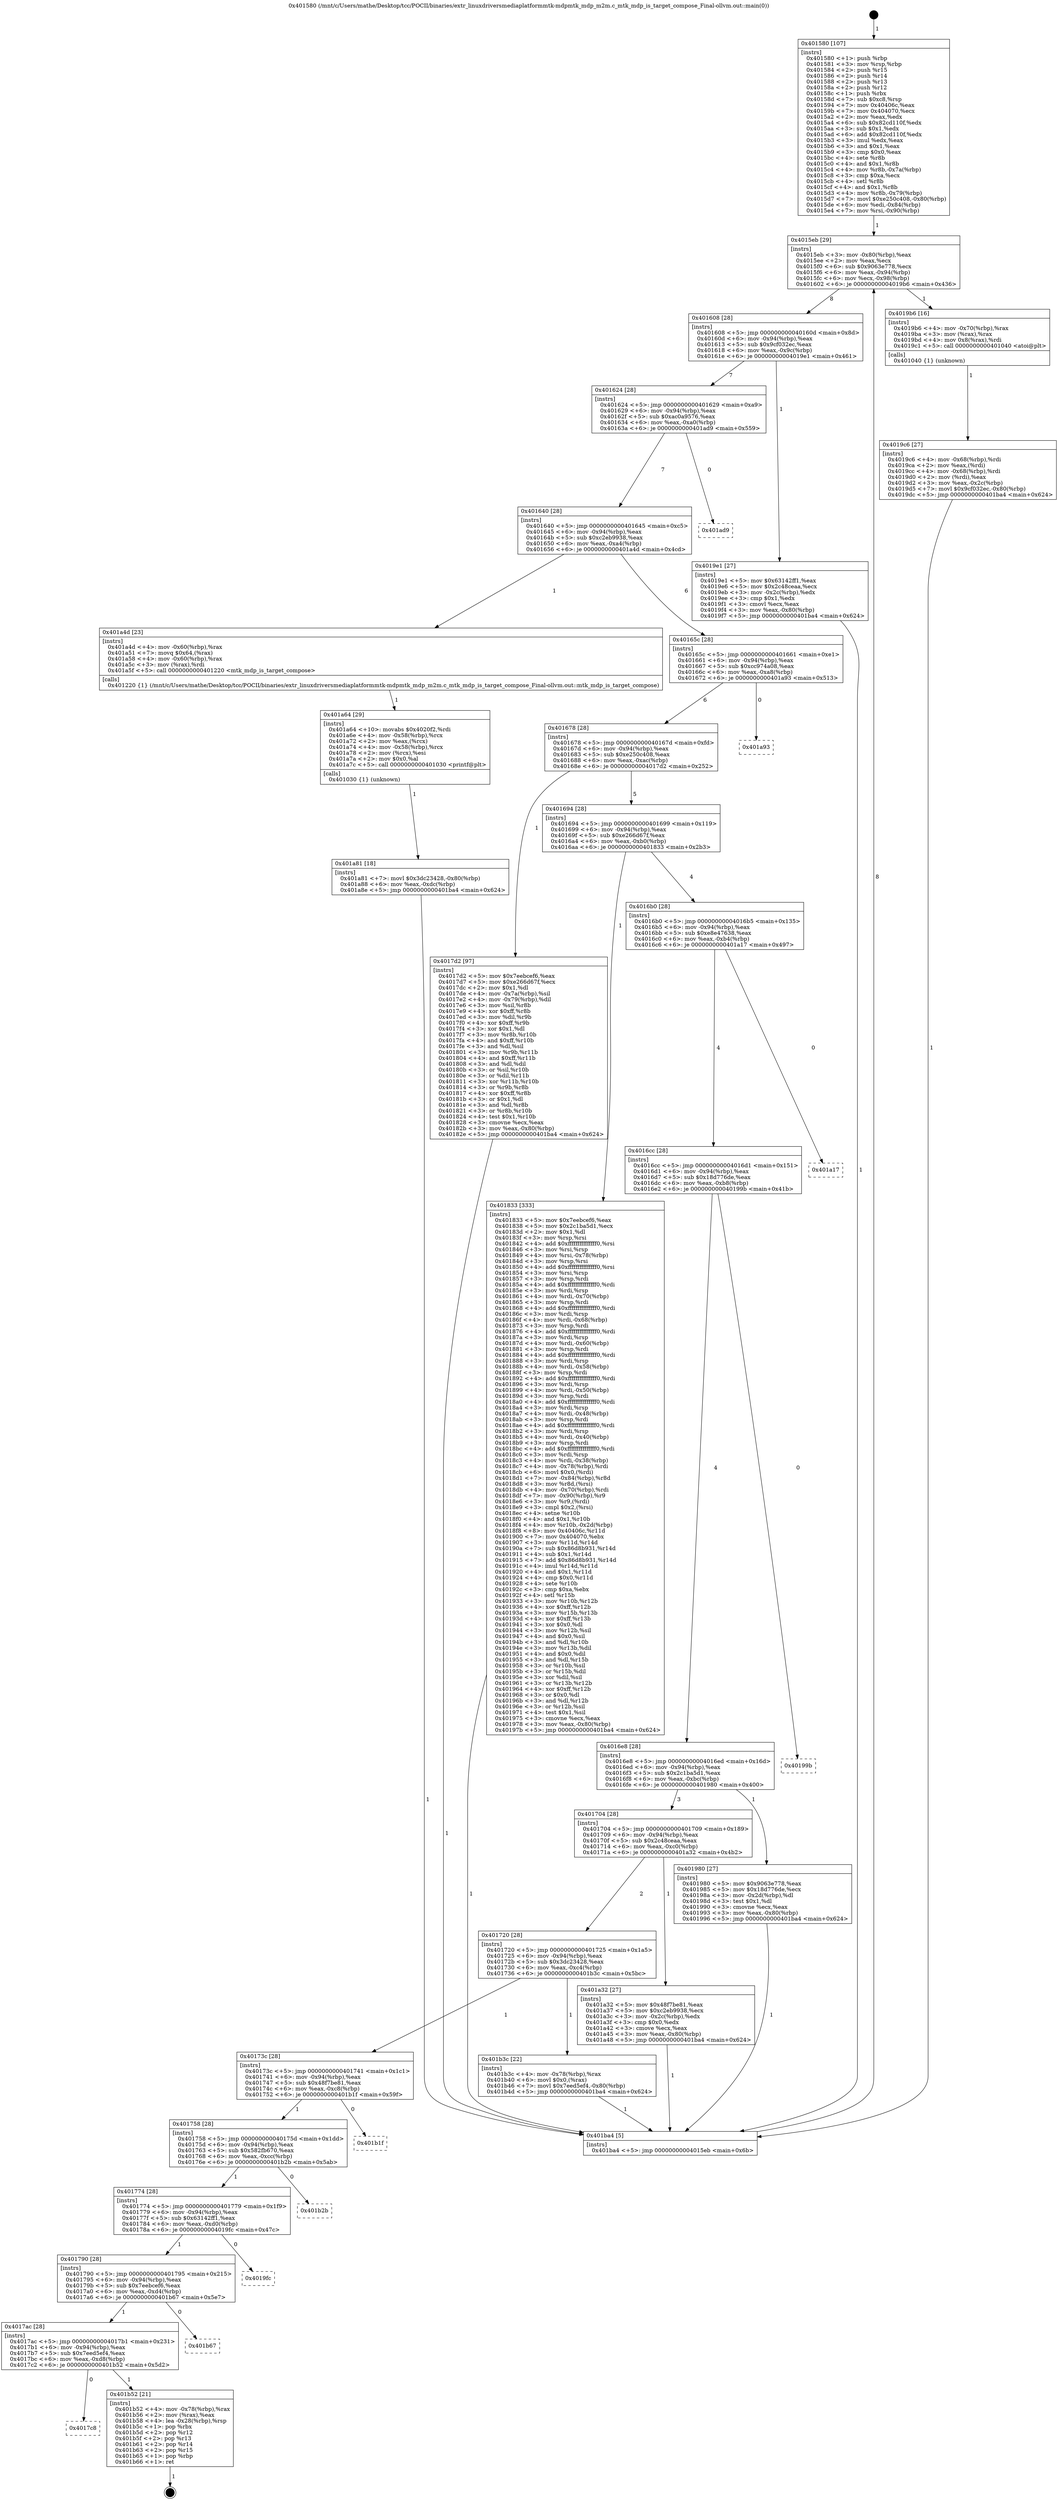 digraph "0x401580" {
  label = "0x401580 (/mnt/c/Users/mathe/Desktop/tcc/POCII/binaries/extr_linuxdriversmediaplatformmtk-mdpmtk_mdp_m2m.c_mtk_mdp_is_target_compose_Final-ollvm.out::main(0))"
  labelloc = "t"
  node[shape=record]

  Entry [label="",width=0.3,height=0.3,shape=circle,fillcolor=black,style=filled]
  "0x4015eb" [label="{
     0x4015eb [29]\l
     | [instrs]\l
     &nbsp;&nbsp;0x4015eb \<+3\>: mov -0x80(%rbp),%eax\l
     &nbsp;&nbsp;0x4015ee \<+2\>: mov %eax,%ecx\l
     &nbsp;&nbsp;0x4015f0 \<+6\>: sub $0x9063e778,%ecx\l
     &nbsp;&nbsp;0x4015f6 \<+6\>: mov %eax,-0x94(%rbp)\l
     &nbsp;&nbsp;0x4015fc \<+6\>: mov %ecx,-0x98(%rbp)\l
     &nbsp;&nbsp;0x401602 \<+6\>: je 00000000004019b6 \<main+0x436\>\l
  }"]
  "0x4019b6" [label="{
     0x4019b6 [16]\l
     | [instrs]\l
     &nbsp;&nbsp;0x4019b6 \<+4\>: mov -0x70(%rbp),%rax\l
     &nbsp;&nbsp;0x4019ba \<+3\>: mov (%rax),%rax\l
     &nbsp;&nbsp;0x4019bd \<+4\>: mov 0x8(%rax),%rdi\l
     &nbsp;&nbsp;0x4019c1 \<+5\>: call 0000000000401040 \<atoi@plt\>\l
     | [calls]\l
     &nbsp;&nbsp;0x401040 \{1\} (unknown)\l
  }"]
  "0x401608" [label="{
     0x401608 [28]\l
     | [instrs]\l
     &nbsp;&nbsp;0x401608 \<+5\>: jmp 000000000040160d \<main+0x8d\>\l
     &nbsp;&nbsp;0x40160d \<+6\>: mov -0x94(%rbp),%eax\l
     &nbsp;&nbsp;0x401613 \<+5\>: sub $0x9cf032ec,%eax\l
     &nbsp;&nbsp;0x401618 \<+6\>: mov %eax,-0x9c(%rbp)\l
     &nbsp;&nbsp;0x40161e \<+6\>: je 00000000004019e1 \<main+0x461\>\l
  }"]
  Exit [label="",width=0.3,height=0.3,shape=circle,fillcolor=black,style=filled,peripheries=2]
  "0x4019e1" [label="{
     0x4019e1 [27]\l
     | [instrs]\l
     &nbsp;&nbsp;0x4019e1 \<+5\>: mov $0x63142ff1,%eax\l
     &nbsp;&nbsp;0x4019e6 \<+5\>: mov $0x2c48ceaa,%ecx\l
     &nbsp;&nbsp;0x4019eb \<+3\>: mov -0x2c(%rbp),%edx\l
     &nbsp;&nbsp;0x4019ee \<+3\>: cmp $0x1,%edx\l
     &nbsp;&nbsp;0x4019f1 \<+3\>: cmovl %ecx,%eax\l
     &nbsp;&nbsp;0x4019f4 \<+3\>: mov %eax,-0x80(%rbp)\l
     &nbsp;&nbsp;0x4019f7 \<+5\>: jmp 0000000000401ba4 \<main+0x624\>\l
  }"]
  "0x401624" [label="{
     0x401624 [28]\l
     | [instrs]\l
     &nbsp;&nbsp;0x401624 \<+5\>: jmp 0000000000401629 \<main+0xa9\>\l
     &nbsp;&nbsp;0x401629 \<+6\>: mov -0x94(%rbp),%eax\l
     &nbsp;&nbsp;0x40162f \<+5\>: sub $0xac0a9576,%eax\l
     &nbsp;&nbsp;0x401634 \<+6\>: mov %eax,-0xa0(%rbp)\l
     &nbsp;&nbsp;0x40163a \<+6\>: je 0000000000401ad9 \<main+0x559\>\l
  }"]
  "0x4017c8" [label="{
     0x4017c8\l
  }", style=dashed]
  "0x401ad9" [label="{
     0x401ad9\l
  }", style=dashed]
  "0x401640" [label="{
     0x401640 [28]\l
     | [instrs]\l
     &nbsp;&nbsp;0x401640 \<+5\>: jmp 0000000000401645 \<main+0xc5\>\l
     &nbsp;&nbsp;0x401645 \<+6\>: mov -0x94(%rbp),%eax\l
     &nbsp;&nbsp;0x40164b \<+5\>: sub $0xc2eb9938,%eax\l
     &nbsp;&nbsp;0x401650 \<+6\>: mov %eax,-0xa4(%rbp)\l
     &nbsp;&nbsp;0x401656 \<+6\>: je 0000000000401a4d \<main+0x4cd\>\l
  }"]
  "0x401b52" [label="{
     0x401b52 [21]\l
     | [instrs]\l
     &nbsp;&nbsp;0x401b52 \<+4\>: mov -0x78(%rbp),%rax\l
     &nbsp;&nbsp;0x401b56 \<+2\>: mov (%rax),%eax\l
     &nbsp;&nbsp;0x401b58 \<+4\>: lea -0x28(%rbp),%rsp\l
     &nbsp;&nbsp;0x401b5c \<+1\>: pop %rbx\l
     &nbsp;&nbsp;0x401b5d \<+2\>: pop %r12\l
     &nbsp;&nbsp;0x401b5f \<+2\>: pop %r13\l
     &nbsp;&nbsp;0x401b61 \<+2\>: pop %r14\l
     &nbsp;&nbsp;0x401b63 \<+2\>: pop %r15\l
     &nbsp;&nbsp;0x401b65 \<+1\>: pop %rbp\l
     &nbsp;&nbsp;0x401b66 \<+1\>: ret\l
  }"]
  "0x401a4d" [label="{
     0x401a4d [23]\l
     | [instrs]\l
     &nbsp;&nbsp;0x401a4d \<+4\>: mov -0x60(%rbp),%rax\l
     &nbsp;&nbsp;0x401a51 \<+7\>: movq $0x64,(%rax)\l
     &nbsp;&nbsp;0x401a58 \<+4\>: mov -0x60(%rbp),%rax\l
     &nbsp;&nbsp;0x401a5c \<+3\>: mov (%rax),%rdi\l
     &nbsp;&nbsp;0x401a5f \<+5\>: call 0000000000401220 \<mtk_mdp_is_target_compose\>\l
     | [calls]\l
     &nbsp;&nbsp;0x401220 \{1\} (/mnt/c/Users/mathe/Desktop/tcc/POCII/binaries/extr_linuxdriversmediaplatformmtk-mdpmtk_mdp_m2m.c_mtk_mdp_is_target_compose_Final-ollvm.out::mtk_mdp_is_target_compose)\l
  }"]
  "0x40165c" [label="{
     0x40165c [28]\l
     | [instrs]\l
     &nbsp;&nbsp;0x40165c \<+5\>: jmp 0000000000401661 \<main+0xe1\>\l
     &nbsp;&nbsp;0x401661 \<+6\>: mov -0x94(%rbp),%eax\l
     &nbsp;&nbsp;0x401667 \<+5\>: sub $0xcc974a08,%eax\l
     &nbsp;&nbsp;0x40166c \<+6\>: mov %eax,-0xa8(%rbp)\l
     &nbsp;&nbsp;0x401672 \<+6\>: je 0000000000401a93 \<main+0x513\>\l
  }"]
  "0x4017ac" [label="{
     0x4017ac [28]\l
     | [instrs]\l
     &nbsp;&nbsp;0x4017ac \<+5\>: jmp 00000000004017b1 \<main+0x231\>\l
     &nbsp;&nbsp;0x4017b1 \<+6\>: mov -0x94(%rbp),%eax\l
     &nbsp;&nbsp;0x4017b7 \<+5\>: sub $0x7eed5ef4,%eax\l
     &nbsp;&nbsp;0x4017bc \<+6\>: mov %eax,-0xd8(%rbp)\l
     &nbsp;&nbsp;0x4017c2 \<+6\>: je 0000000000401b52 \<main+0x5d2\>\l
  }"]
  "0x401a93" [label="{
     0x401a93\l
  }", style=dashed]
  "0x401678" [label="{
     0x401678 [28]\l
     | [instrs]\l
     &nbsp;&nbsp;0x401678 \<+5\>: jmp 000000000040167d \<main+0xfd\>\l
     &nbsp;&nbsp;0x40167d \<+6\>: mov -0x94(%rbp),%eax\l
     &nbsp;&nbsp;0x401683 \<+5\>: sub $0xe250c408,%eax\l
     &nbsp;&nbsp;0x401688 \<+6\>: mov %eax,-0xac(%rbp)\l
     &nbsp;&nbsp;0x40168e \<+6\>: je 00000000004017d2 \<main+0x252\>\l
  }"]
  "0x401b67" [label="{
     0x401b67\l
  }", style=dashed]
  "0x4017d2" [label="{
     0x4017d2 [97]\l
     | [instrs]\l
     &nbsp;&nbsp;0x4017d2 \<+5\>: mov $0x7eebcef6,%eax\l
     &nbsp;&nbsp;0x4017d7 \<+5\>: mov $0xe266d67f,%ecx\l
     &nbsp;&nbsp;0x4017dc \<+2\>: mov $0x1,%dl\l
     &nbsp;&nbsp;0x4017de \<+4\>: mov -0x7a(%rbp),%sil\l
     &nbsp;&nbsp;0x4017e2 \<+4\>: mov -0x79(%rbp),%dil\l
     &nbsp;&nbsp;0x4017e6 \<+3\>: mov %sil,%r8b\l
     &nbsp;&nbsp;0x4017e9 \<+4\>: xor $0xff,%r8b\l
     &nbsp;&nbsp;0x4017ed \<+3\>: mov %dil,%r9b\l
     &nbsp;&nbsp;0x4017f0 \<+4\>: xor $0xff,%r9b\l
     &nbsp;&nbsp;0x4017f4 \<+3\>: xor $0x1,%dl\l
     &nbsp;&nbsp;0x4017f7 \<+3\>: mov %r8b,%r10b\l
     &nbsp;&nbsp;0x4017fa \<+4\>: and $0xff,%r10b\l
     &nbsp;&nbsp;0x4017fe \<+3\>: and %dl,%sil\l
     &nbsp;&nbsp;0x401801 \<+3\>: mov %r9b,%r11b\l
     &nbsp;&nbsp;0x401804 \<+4\>: and $0xff,%r11b\l
     &nbsp;&nbsp;0x401808 \<+3\>: and %dl,%dil\l
     &nbsp;&nbsp;0x40180b \<+3\>: or %sil,%r10b\l
     &nbsp;&nbsp;0x40180e \<+3\>: or %dil,%r11b\l
     &nbsp;&nbsp;0x401811 \<+3\>: xor %r11b,%r10b\l
     &nbsp;&nbsp;0x401814 \<+3\>: or %r9b,%r8b\l
     &nbsp;&nbsp;0x401817 \<+4\>: xor $0xff,%r8b\l
     &nbsp;&nbsp;0x40181b \<+3\>: or $0x1,%dl\l
     &nbsp;&nbsp;0x40181e \<+3\>: and %dl,%r8b\l
     &nbsp;&nbsp;0x401821 \<+3\>: or %r8b,%r10b\l
     &nbsp;&nbsp;0x401824 \<+4\>: test $0x1,%r10b\l
     &nbsp;&nbsp;0x401828 \<+3\>: cmovne %ecx,%eax\l
     &nbsp;&nbsp;0x40182b \<+3\>: mov %eax,-0x80(%rbp)\l
     &nbsp;&nbsp;0x40182e \<+5\>: jmp 0000000000401ba4 \<main+0x624\>\l
  }"]
  "0x401694" [label="{
     0x401694 [28]\l
     | [instrs]\l
     &nbsp;&nbsp;0x401694 \<+5\>: jmp 0000000000401699 \<main+0x119\>\l
     &nbsp;&nbsp;0x401699 \<+6\>: mov -0x94(%rbp),%eax\l
     &nbsp;&nbsp;0x40169f \<+5\>: sub $0xe266d67f,%eax\l
     &nbsp;&nbsp;0x4016a4 \<+6\>: mov %eax,-0xb0(%rbp)\l
     &nbsp;&nbsp;0x4016aa \<+6\>: je 0000000000401833 \<main+0x2b3\>\l
  }"]
  "0x401ba4" [label="{
     0x401ba4 [5]\l
     | [instrs]\l
     &nbsp;&nbsp;0x401ba4 \<+5\>: jmp 00000000004015eb \<main+0x6b\>\l
  }"]
  "0x401580" [label="{
     0x401580 [107]\l
     | [instrs]\l
     &nbsp;&nbsp;0x401580 \<+1\>: push %rbp\l
     &nbsp;&nbsp;0x401581 \<+3\>: mov %rsp,%rbp\l
     &nbsp;&nbsp;0x401584 \<+2\>: push %r15\l
     &nbsp;&nbsp;0x401586 \<+2\>: push %r14\l
     &nbsp;&nbsp;0x401588 \<+2\>: push %r13\l
     &nbsp;&nbsp;0x40158a \<+2\>: push %r12\l
     &nbsp;&nbsp;0x40158c \<+1\>: push %rbx\l
     &nbsp;&nbsp;0x40158d \<+7\>: sub $0xc8,%rsp\l
     &nbsp;&nbsp;0x401594 \<+7\>: mov 0x40406c,%eax\l
     &nbsp;&nbsp;0x40159b \<+7\>: mov 0x404070,%ecx\l
     &nbsp;&nbsp;0x4015a2 \<+2\>: mov %eax,%edx\l
     &nbsp;&nbsp;0x4015a4 \<+6\>: sub $0x82cd110f,%edx\l
     &nbsp;&nbsp;0x4015aa \<+3\>: sub $0x1,%edx\l
     &nbsp;&nbsp;0x4015ad \<+6\>: add $0x82cd110f,%edx\l
     &nbsp;&nbsp;0x4015b3 \<+3\>: imul %edx,%eax\l
     &nbsp;&nbsp;0x4015b6 \<+3\>: and $0x1,%eax\l
     &nbsp;&nbsp;0x4015b9 \<+3\>: cmp $0x0,%eax\l
     &nbsp;&nbsp;0x4015bc \<+4\>: sete %r8b\l
     &nbsp;&nbsp;0x4015c0 \<+4\>: and $0x1,%r8b\l
     &nbsp;&nbsp;0x4015c4 \<+4\>: mov %r8b,-0x7a(%rbp)\l
     &nbsp;&nbsp;0x4015c8 \<+3\>: cmp $0xa,%ecx\l
     &nbsp;&nbsp;0x4015cb \<+4\>: setl %r8b\l
     &nbsp;&nbsp;0x4015cf \<+4\>: and $0x1,%r8b\l
     &nbsp;&nbsp;0x4015d3 \<+4\>: mov %r8b,-0x79(%rbp)\l
     &nbsp;&nbsp;0x4015d7 \<+7\>: movl $0xe250c408,-0x80(%rbp)\l
     &nbsp;&nbsp;0x4015de \<+6\>: mov %edi,-0x84(%rbp)\l
     &nbsp;&nbsp;0x4015e4 \<+7\>: mov %rsi,-0x90(%rbp)\l
  }"]
  "0x401790" [label="{
     0x401790 [28]\l
     | [instrs]\l
     &nbsp;&nbsp;0x401790 \<+5\>: jmp 0000000000401795 \<main+0x215\>\l
     &nbsp;&nbsp;0x401795 \<+6\>: mov -0x94(%rbp),%eax\l
     &nbsp;&nbsp;0x40179b \<+5\>: sub $0x7eebcef6,%eax\l
     &nbsp;&nbsp;0x4017a0 \<+6\>: mov %eax,-0xd4(%rbp)\l
     &nbsp;&nbsp;0x4017a6 \<+6\>: je 0000000000401b67 \<main+0x5e7\>\l
  }"]
  "0x401833" [label="{
     0x401833 [333]\l
     | [instrs]\l
     &nbsp;&nbsp;0x401833 \<+5\>: mov $0x7eebcef6,%eax\l
     &nbsp;&nbsp;0x401838 \<+5\>: mov $0x2c1ba5d1,%ecx\l
     &nbsp;&nbsp;0x40183d \<+2\>: mov $0x1,%dl\l
     &nbsp;&nbsp;0x40183f \<+3\>: mov %rsp,%rsi\l
     &nbsp;&nbsp;0x401842 \<+4\>: add $0xfffffffffffffff0,%rsi\l
     &nbsp;&nbsp;0x401846 \<+3\>: mov %rsi,%rsp\l
     &nbsp;&nbsp;0x401849 \<+4\>: mov %rsi,-0x78(%rbp)\l
     &nbsp;&nbsp;0x40184d \<+3\>: mov %rsp,%rsi\l
     &nbsp;&nbsp;0x401850 \<+4\>: add $0xfffffffffffffff0,%rsi\l
     &nbsp;&nbsp;0x401854 \<+3\>: mov %rsi,%rsp\l
     &nbsp;&nbsp;0x401857 \<+3\>: mov %rsp,%rdi\l
     &nbsp;&nbsp;0x40185a \<+4\>: add $0xfffffffffffffff0,%rdi\l
     &nbsp;&nbsp;0x40185e \<+3\>: mov %rdi,%rsp\l
     &nbsp;&nbsp;0x401861 \<+4\>: mov %rdi,-0x70(%rbp)\l
     &nbsp;&nbsp;0x401865 \<+3\>: mov %rsp,%rdi\l
     &nbsp;&nbsp;0x401868 \<+4\>: add $0xfffffffffffffff0,%rdi\l
     &nbsp;&nbsp;0x40186c \<+3\>: mov %rdi,%rsp\l
     &nbsp;&nbsp;0x40186f \<+4\>: mov %rdi,-0x68(%rbp)\l
     &nbsp;&nbsp;0x401873 \<+3\>: mov %rsp,%rdi\l
     &nbsp;&nbsp;0x401876 \<+4\>: add $0xfffffffffffffff0,%rdi\l
     &nbsp;&nbsp;0x40187a \<+3\>: mov %rdi,%rsp\l
     &nbsp;&nbsp;0x40187d \<+4\>: mov %rdi,-0x60(%rbp)\l
     &nbsp;&nbsp;0x401881 \<+3\>: mov %rsp,%rdi\l
     &nbsp;&nbsp;0x401884 \<+4\>: add $0xfffffffffffffff0,%rdi\l
     &nbsp;&nbsp;0x401888 \<+3\>: mov %rdi,%rsp\l
     &nbsp;&nbsp;0x40188b \<+4\>: mov %rdi,-0x58(%rbp)\l
     &nbsp;&nbsp;0x40188f \<+3\>: mov %rsp,%rdi\l
     &nbsp;&nbsp;0x401892 \<+4\>: add $0xfffffffffffffff0,%rdi\l
     &nbsp;&nbsp;0x401896 \<+3\>: mov %rdi,%rsp\l
     &nbsp;&nbsp;0x401899 \<+4\>: mov %rdi,-0x50(%rbp)\l
     &nbsp;&nbsp;0x40189d \<+3\>: mov %rsp,%rdi\l
     &nbsp;&nbsp;0x4018a0 \<+4\>: add $0xfffffffffffffff0,%rdi\l
     &nbsp;&nbsp;0x4018a4 \<+3\>: mov %rdi,%rsp\l
     &nbsp;&nbsp;0x4018a7 \<+4\>: mov %rdi,-0x48(%rbp)\l
     &nbsp;&nbsp;0x4018ab \<+3\>: mov %rsp,%rdi\l
     &nbsp;&nbsp;0x4018ae \<+4\>: add $0xfffffffffffffff0,%rdi\l
     &nbsp;&nbsp;0x4018b2 \<+3\>: mov %rdi,%rsp\l
     &nbsp;&nbsp;0x4018b5 \<+4\>: mov %rdi,-0x40(%rbp)\l
     &nbsp;&nbsp;0x4018b9 \<+3\>: mov %rsp,%rdi\l
     &nbsp;&nbsp;0x4018bc \<+4\>: add $0xfffffffffffffff0,%rdi\l
     &nbsp;&nbsp;0x4018c0 \<+3\>: mov %rdi,%rsp\l
     &nbsp;&nbsp;0x4018c3 \<+4\>: mov %rdi,-0x38(%rbp)\l
     &nbsp;&nbsp;0x4018c7 \<+4\>: mov -0x78(%rbp),%rdi\l
     &nbsp;&nbsp;0x4018cb \<+6\>: movl $0x0,(%rdi)\l
     &nbsp;&nbsp;0x4018d1 \<+7\>: mov -0x84(%rbp),%r8d\l
     &nbsp;&nbsp;0x4018d8 \<+3\>: mov %r8d,(%rsi)\l
     &nbsp;&nbsp;0x4018db \<+4\>: mov -0x70(%rbp),%rdi\l
     &nbsp;&nbsp;0x4018df \<+7\>: mov -0x90(%rbp),%r9\l
     &nbsp;&nbsp;0x4018e6 \<+3\>: mov %r9,(%rdi)\l
     &nbsp;&nbsp;0x4018e9 \<+3\>: cmpl $0x2,(%rsi)\l
     &nbsp;&nbsp;0x4018ec \<+4\>: setne %r10b\l
     &nbsp;&nbsp;0x4018f0 \<+4\>: and $0x1,%r10b\l
     &nbsp;&nbsp;0x4018f4 \<+4\>: mov %r10b,-0x2d(%rbp)\l
     &nbsp;&nbsp;0x4018f8 \<+8\>: mov 0x40406c,%r11d\l
     &nbsp;&nbsp;0x401900 \<+7\>: mov 0x404070,%ebx\l
     &nbsp;&nbsp;0x401907 \<+3\>: mov %r11d,%r14d\l
     &nbsp;&nbsp;0x40190a \<+7\>: sub $0x86d8b931,%r14d\l
     &nbsp;&nbsp;0x401911 \<+4\>: sub $0x1,%r14d\l
     &nbsp;&nbsp;0x401915 \<+7\>: add $0x86d8b931,%r14d\l
     &nbsp;&nbsp;0x40191c \<+4\>: imul %r14d,%r11d\l
     &nbsp;&nbsp;0x401920 \<+4\>: and $0x1,%r11d\l
     &nbsp;&nbsp;0x401924 \<+4\>: cmp $0x0,%r11d\l
     &nbsp;&nbsp;0x401928 \<+4\>: sete %r10b\l
     &nbsp;&nbsp;0x40192c \<+3\>: cmp $0xa,%ebx\l
     &nbsp;&nbsp;0x40192f \<+4\>: setl %r15b\l
     &nbsp;&nbsp;0x401933 \<+3\>: mov %r10b,%r12b\l
     &nbsp;&nbsp;0x401936 \<+4\>: xor $0xff,%r12b\l
     &nbsp;&nbsp;0x40193a \<+3\>: mov %r15b,%r13b\l
     &nbsp;&nbsp;0x40193d \<+4\>: xor $0xff,%r13b\l
     &nbsp;&nbsp;0x401941 \<+3\>: xor $0x0,%dl\l
     &nbsp;&nbsp;0x401944 \<+3\>: mov %r12b,%sil\l
     &nbsp;&nbsp;0x401947 \<+4\>: and $0x0,%sil\l
     &nbsp;&nbsp;0x40194b \<+3\>: and %dl,%r10b\l
     &nbsp;&nbsp;0x40194e \<+3\>: mov %r13b,%dil\l
     &nbsp;&nbsp;0x401951 \<+4\>: and $0x0,%dil\l
     &nbsp;&nbsp;0x401955 \<+3\>: and %dl,%r15b\l
     &nbsp;&nbsp;0x401958 \<+3\>: or %r10b,%sil\l
     &nbsp;&nbsp;0x40195b \<+3\>: or %r15b,%dil\l
     &nbsp;&nbsp;0x40195e \<+3\>: xor %dil,%sil\l
     &nbsp;&nbsp;0x401961 \<+3\>: or %r13b,%r12b\l
     &nbsp;&nbsp;0x401964 \<+4\>: xor $0xff,%r12b\l
     &nbsp;&nbsp;0x401968 \<+3\>: or $0x0,%dl\l
     &nbsp;&nbsp;0x40196b \<+3\>: and %dl,%r12b\l
     &nbsp;&nbsp;0x40196e \<+3\>: or %r12b,%sil\l
     &nbsp;&nbsp;0x401971 \<+4\>: test $0x1,%sil\l
     &nbsp;&nbsp;0x401975 \<+3\>: cmovne %ecx,%eax\l
     &nbsp;&nbsp;0x401978 \<+3\>: mov %eax,-0x80(%rbp)\l
     &nbsp;&nbsp;0x40197b \<+5\>: jmp 0000000000401ba4 \<main+0x624\>\l
  }"]
  "0x4016b0" [label="{
     0x4016b0 [28]\l
     | [instrs]\l
     &nbsp;&nbsp;0x4016b0 \<+5\>: jmp 00000000004016b5 \<main+0x135\>\l
     &nbsp;&nbsp;0x4016b5 \<+6\>: mov -0x94(%rbp),%eax\l
     &nbsp;&nbsp;0x4016bb \<+5\>: sub $0xe8e47638,%eax\l
     &nbsp;&nbsp;0x4016c0 \<+6\>: mov %eax,-0xb4(%rbp)\l
     &nbsp;&nbsp;0x4016c6 \<+6\>: je 0000000000401a17 \<main+0x497\>\l
  }"]
  "0x4019fc" [label="{
     0x4019fc\l
  }", style=dashed]
  "0x401774" [label="{
     0x401774 [28]\l
     | [instrs]\l
     &nbsp;&nbsp;0x401774 \<+5\>: jmp 0000000000401779 \<main+0x1f9\>\l
     &nbsp;&nbsp;0x401779 \<+6\>: mov -0x94(%rbp),%eax\l
     &nbsp;&nbsp;0x40177f \<+5\>: sub $0x63142ff1,%eax\l
     &nbsp;&nbsp;0x401784 \<+6\>: mov %eax,-0xd0(%rbp)\l
     &nbsp;&nbsp;0x40178a \<+6\>: je 00000000004019fc \<main+0x47c\>\l
  }"]
  "0x401a17" [label="{
     0x401a17\l
  }", style=dashed]
  "0x4016cc" [label="{
     0x4016cc [28]\l
     | [instrs]\l
     &nbsp;&nbsp;0x4016cc \<+5\>: jmp 00000000004016d1 \<main+0x151\>\l
     &nbsp;&nbsp;0x4016d1 \<+6\>: mov -0x94(%rbp),%eax\l
     &nbsp;&nbsp;0x4016d7 \<+5\>: sub $0x18d776de,%eax\l
     &nbsp;&nbsp;0x4016dc \<+6\>: mov %eax,-0xb8(%rbp)\l
     &nbsp;&nbsp;0x4016e2 \<+6\>: je 000000000040199b \<main+0x41b\>\l
  }"]
  "0x401b2b" [label="{
     0x401b2b\l
  }", style=dashed]
  "0x40199b" [label="{
     0x40199b\l
  }", style=dashed]
  "0x4016e8" [label="{
     0x4016e8 [28]\l
     | [instrs]\l
     &nbsp;&nbsp;0x4016e8 \<+5\>: jmp 00000000004016ed \<main+0x16d\>\l
     &nbsp;&nbsp;0x4016ed \<+6\>: mov -0x94(%rbp),%eax\l
     &nbsp;&nbsp;0x4016f3 \<+5\>: sub $0x2c1ba5d1,%eax\l
     &nbsp;&nbsp;0x4016f8 \<+6\>: mov %eax,-0xbc(%rbp)\l
     &nbsp;&nbsp;0x4016fe \<+6\>: je 0000000000401980 \<main+0x400\>\l
  }"]
  "0x401758" [label="{
     0x401758 [28]\l
     | [instrs]\l
     &nbsp;&nbsp;0x401758 \<+5\>: jmp 000000000040175d \<main+0x1dd\>\l
     &nbsp;&nbsp;0x40175d \<+6\>: mov -0x94(%rbp),%eax\l
     &nbsp;&nbsp;0x401763 \<+5\>: sub $0x582fb670,%eax\l
     &nbsp;&nbsp;0x401768 \<+6\>: mov %eax,-0xcc(%rbp)\l
     &nbsp;&nbsp;0x40176e \<+6\>: je 0000000000401b2b \<main+0x5ab\>\l
  }"]
  "0x401980" [label="{
     0x401980 [27]\l
     | [instrs]\l
     &nbsp;&nbsp;0x401980 \<+5\>: mov $0x9063e778,%eax\l
     &nbsp;&nbsp;0x401985 \<+5\>: mov $0x18d776de,%ecx\l
     &nbsp;&nbsp;0x40198a \<+3\>: mov -0x2d(%rbp),%dl\l
     &nbsp;&nbsp;0x40198d \<+3\>: test $0x1,%dl\l
     &nbsp;&nbsp;0x401990 \<+3\>: cmovne %ecx,%eax\l
     &nbsp;&nbsp;0x401993 \<+3\>: mov %eax,-0x80(%rbp)\l
     &nbsp;&nbsp;0x401996 \<+5\>: jmp 0000000000401ba4 \<main+0x624\>\l
  }"]
  "0x401704" [label="{
     0x401704 [28]\l
     | [instrs]\l
     &nbsp;&nbsp;0x401704 \<+5\>: jmp 0000000000401709 \<main+0x189\>\l
     &nbsp;&nbsp;0x401709 \<+6\>: mov -0x94(%rbp),%eax\l
     &nbsp;&nbsp;0x40170f \<+5\>: sub $0x2c48ceaa,%eax\l
     &nbsp;&nbsp;0x401714 \<+6\>: mov %eax,-0xc0(%rbp)\l
     &nbsp;&nbsp;0x40171a \<+6\>: je 0000000000401a32 \<main+0x4b2\>\l
  }"]
  "0x4019c6" [label="{
     0x4019c6 [27]\l
     | [instrs]\l
     &nbsp;&nbsp;0x4019c6 \<+4\>: mov -0x68(%rbp),%rdi\l
     &nbsp;&nbsp;0x4019ca \<+2\>: mov %eax,(%rdi)\l
     &nbsp;&nbsp;0x4019cc \<+4\>: mov -0x68(%rbp),%rdi\l
     &nbsp;&nbsp;0x4019d0 \<+2\>: mov (%rdi),%eax\l
     &nbsp;&nbsp;0x4019d2 \<+3\>: mov %eax,-0x2c(%rbp)\l
     &nbsp;&nbsp;0x4019d5 \<+7\>: movl $0x9cf032ec,-0x80(%rbp)\l
     &nbsp;&nbsp;0x4019dc \<+5\>: jmp 0000000000401ba4 \<main+0x624\>\l
  }"]
  "0x401b1f" [label="{
     0x401b1f\l
  }", style=dashed]
  "0x401a32" [label="{
     0x401a32 [27]\l
     | [instrs]\l
     &nbsp;&nbsp;0x401a32 \<+5\>: mov $0x48f7be81,%eax\l
     &nbsp;&nbsp;0x401a37 \<+5\>: mov $0xc2eb9938,%ecx\l
     &nbsp;&nbsp;0x401a3c \<+3\>: mov -0x2c(%rbp),%edx\l
     &nbsp;&nbsp;0x401a3f \<+3\>: cmp $0x0,%edx\l
     &nbsp;&nbsp;0x401a42 \<+3\>: cmove %ecx,%eax\l
     &nbsp;&nbsp;0x401a45 \<+3\>: mov %eax,-0x80(%rbp)\l
     &nbsp;&nbsp;0x401a48 \<+5\>: jmp 0000000000401ba4 \<main+0x624\>\l
  }"]
  "0x401720" [label="{
     0x401720 [28]\l
     | [instrs]\l
     &nbsp;&nbsp;0x401720 \<+5\>: jmp 0000000000401725 \<main+0x1a5\>\l
     &nbsp;&nbsp;0x401725 \<+6\>: mov -0x94(%rbp),%eax\l
     &nbsp;&nbsp;0x40172b \<+5\>: sub $0x3dc23428,%eax\l
     &nbsp;&nbsp;0x401730 \<+6\>: mov %eax,-0xc4(%rbp)\l
     &nbsp;&nbsp;0x401736 \<+6\>: je 0000000000401b3c \<main+0x5bc\>\l
  }"]
  "0x401a64" [label="{
     0x401a64 [29]\l
     | [instrs]\l
     &nbsp;&nbsp;0x401a64 \<+10\>: movabs $0x4020f2,%rdi\l
     &nbsp;&nbsp;0x401a6e \<+4\>: mov -0x58(%rbp),%rcx\l
     &nbsp;&nbsp;0x401a72 \<+2\>: mov %eax,(%rcx)\l
     &nbsp;&nbsp;0x401a74 \<+4\>: mov -0x58(%rbp),%rcx\l
     &nbsp;&nbsp;0x401a78 \<+2\>: mov (%rcx),%esi\l
     &nbsp;&nbsp;0x401a7a \<+2\>: mov $0x0,%al\l
     &nbsp;&nbsp;0x401a7c \<+5\>: call 0000000000401030 \<printf@plt\>\l
     | [calls]\l
     &nbsp;&nbsp;0x401030 \{1\} (unknown)\l
  }"]
  "0x401a81" [label="{
     0x401a81 [18]\l
     | [instrs]\l
     &nbsp;&nbsp;0x401a81 \<+7\>: movl $0x3dc23428,-0x80(%rbp)\l
     &nbsp;&nbsp;0x401a88 \<+6\>: mov %eax,-0xdc(%rbp)\l
     &nbsp;&nbsp;0x401a8e \<+5\>: jmp 0000000000401ba4 \<main+0x624\>\l
  }"]
  "0x40173c" [label="{
     0x40173c [28]\l
     | [instrs]\l
     &nbsp;&nbsp;0x40173c \<+5\>: jmp 0000000000401741 \<main+0x1c1\>\l
     &nbsp;&nbsp;0x401741 \<+6\>: mov -0x94(%rbp),%eax\l
     &nbsp;&nbsp;0x401747 \<+5\>: sub $0x48f7be81,%eax\l
     &nbsp;&nbsp;0x40174c \<+6\>: mov %eax,-0xc8(%rbp)\l
     &nbsp;&nbsp;0x401752 \<+6\>: je 0000000000401b1f \<main+0x59f\>\l
  }"]
  "0x401b3c" [label="{
     0x401b3c [22]\l
     | [instrs]\l
     &nbsp;&nbsp;0x401b3c \<+4\>: mov -0x78(%rbp),%rax\l
     &nbsp;&nbsp;0x401b40 \<+6\>: movl $0x0,(%rax)\l
     &nbsp;&nbsp;0x401b46 \<+7\>: movl $0x7eed5ef4,-0x80(%rbp)\l
     &nbsp;&nbsp;0x401b4d \<+5\>: jmp 0000000000401ba4 \<main+0x624\>\l
  }"]
  Entry -> "0x401580" [label=" 1"]
  "0x4015eb" -> "0x4019b6" [label=" 1"]
  "0x4015eb" -> "0x401608" [label=" 8"]
  "0x401b52" -> Exit [label=" 1"]
  "0x401608" -> "0x4019e1" [label=" 1"]
  "0x401608" -> "0x401624" [label=" 7"]
  "0x4017ac" -> "0x4017c8" [label=" 0"]
  "0x401624" -> "0x401ad9" [label=" 0"]
  "0x401624" -> "0x401640" [label=" 7"]
  "0x4017ac" -> "0x401b52" [label=" 1"]
  "0x401640" -> "0x401a4d" [label=" 1"]
  "0x401640" -> "0x40165c" [label=" 6"]
  "0x401790" -> "0x4017ac" [label=" 1"]
  "0x40165c" -> "0x401a93" [label=" 0"]
  "0x40165c" -> "0x401678" [label=" 6"]
  "0x401790" -> "0x401b67" [label=" 0"]
  "0x401678" -> "0x4017d2" [label=" 1"]
  "0x401678" -> "0x401694" [label=" 5"]
  "0x4017d2" -> "0x401ba4" [label=" 1"]
  "0x401580" -> "0x4015eb" [label=" 1"]
  "0x401ba4" -> "0x4015eb" [label=" 8"]
  "0x401774" -> "0x401790" [label=" 1"]
  "0x401694" -> "0x401833" [label=" 1"]
  "0x401694" -> "0x4016b0" [label=" 4"]
  "0x401774" -> "0x4019fc" [label=" 0"]
  "0x401833" -> "0x401ba4" [label=" 1"]
  "0x401758" -> "0x401774" [label=" 1"]
  "0x4016b0" -> "0x401a17" [label=" 0"]
  "0x4016b0" -> "0x4016cc" [label=" 4"]
  "0x401758" -> "0x401b2b" [label=" 0"]
  "0x4016cc" -> "0x40199b" [label=" 0"]
  "0x4016cc" -> "0x4016e8" [label=" 4"]
  "0x40173c" -> "0x401758" [label=" 1"]
  "0x4016e8" -> "0x401980" [label=" 1"]
  "0x4016e8" -> "0x401704" [label=" 3"]
  "0x401980" -> "0x401ba4" [label=" 1"]
  "0x4019b6" -> "0x4019c6" [label=" 1"]
  "0x4019c6" -> "0x401ba4" [label=" 1"]
  "0x4019e1" -> "0x401ba4" [label=" 1"]
  "0x40173c" -> "0x401b1f" [label=" 0"]
  "0x401704" -> "0x401a32" [label=" 1"]
  "0x401704" -> "0x401720" [label=" 2"]
  "0x401a32" -> "0x401ba4" [label=" 1"]
  "0x401a4d" -> "0x401a64" [label=" 1"]
  "0x401a64" -> "0x401a81" [label=" 1"]
  "0x401a81" -> "0x401ba4" [label=" 1"]
  "0x401b3c" -> "0x401ba4" [label=" 1"]
  "0x401720" -> "0x401b3c" [label=" 1"]
  "0x401720" -> "0x40173c" [label=" 1"]
}

